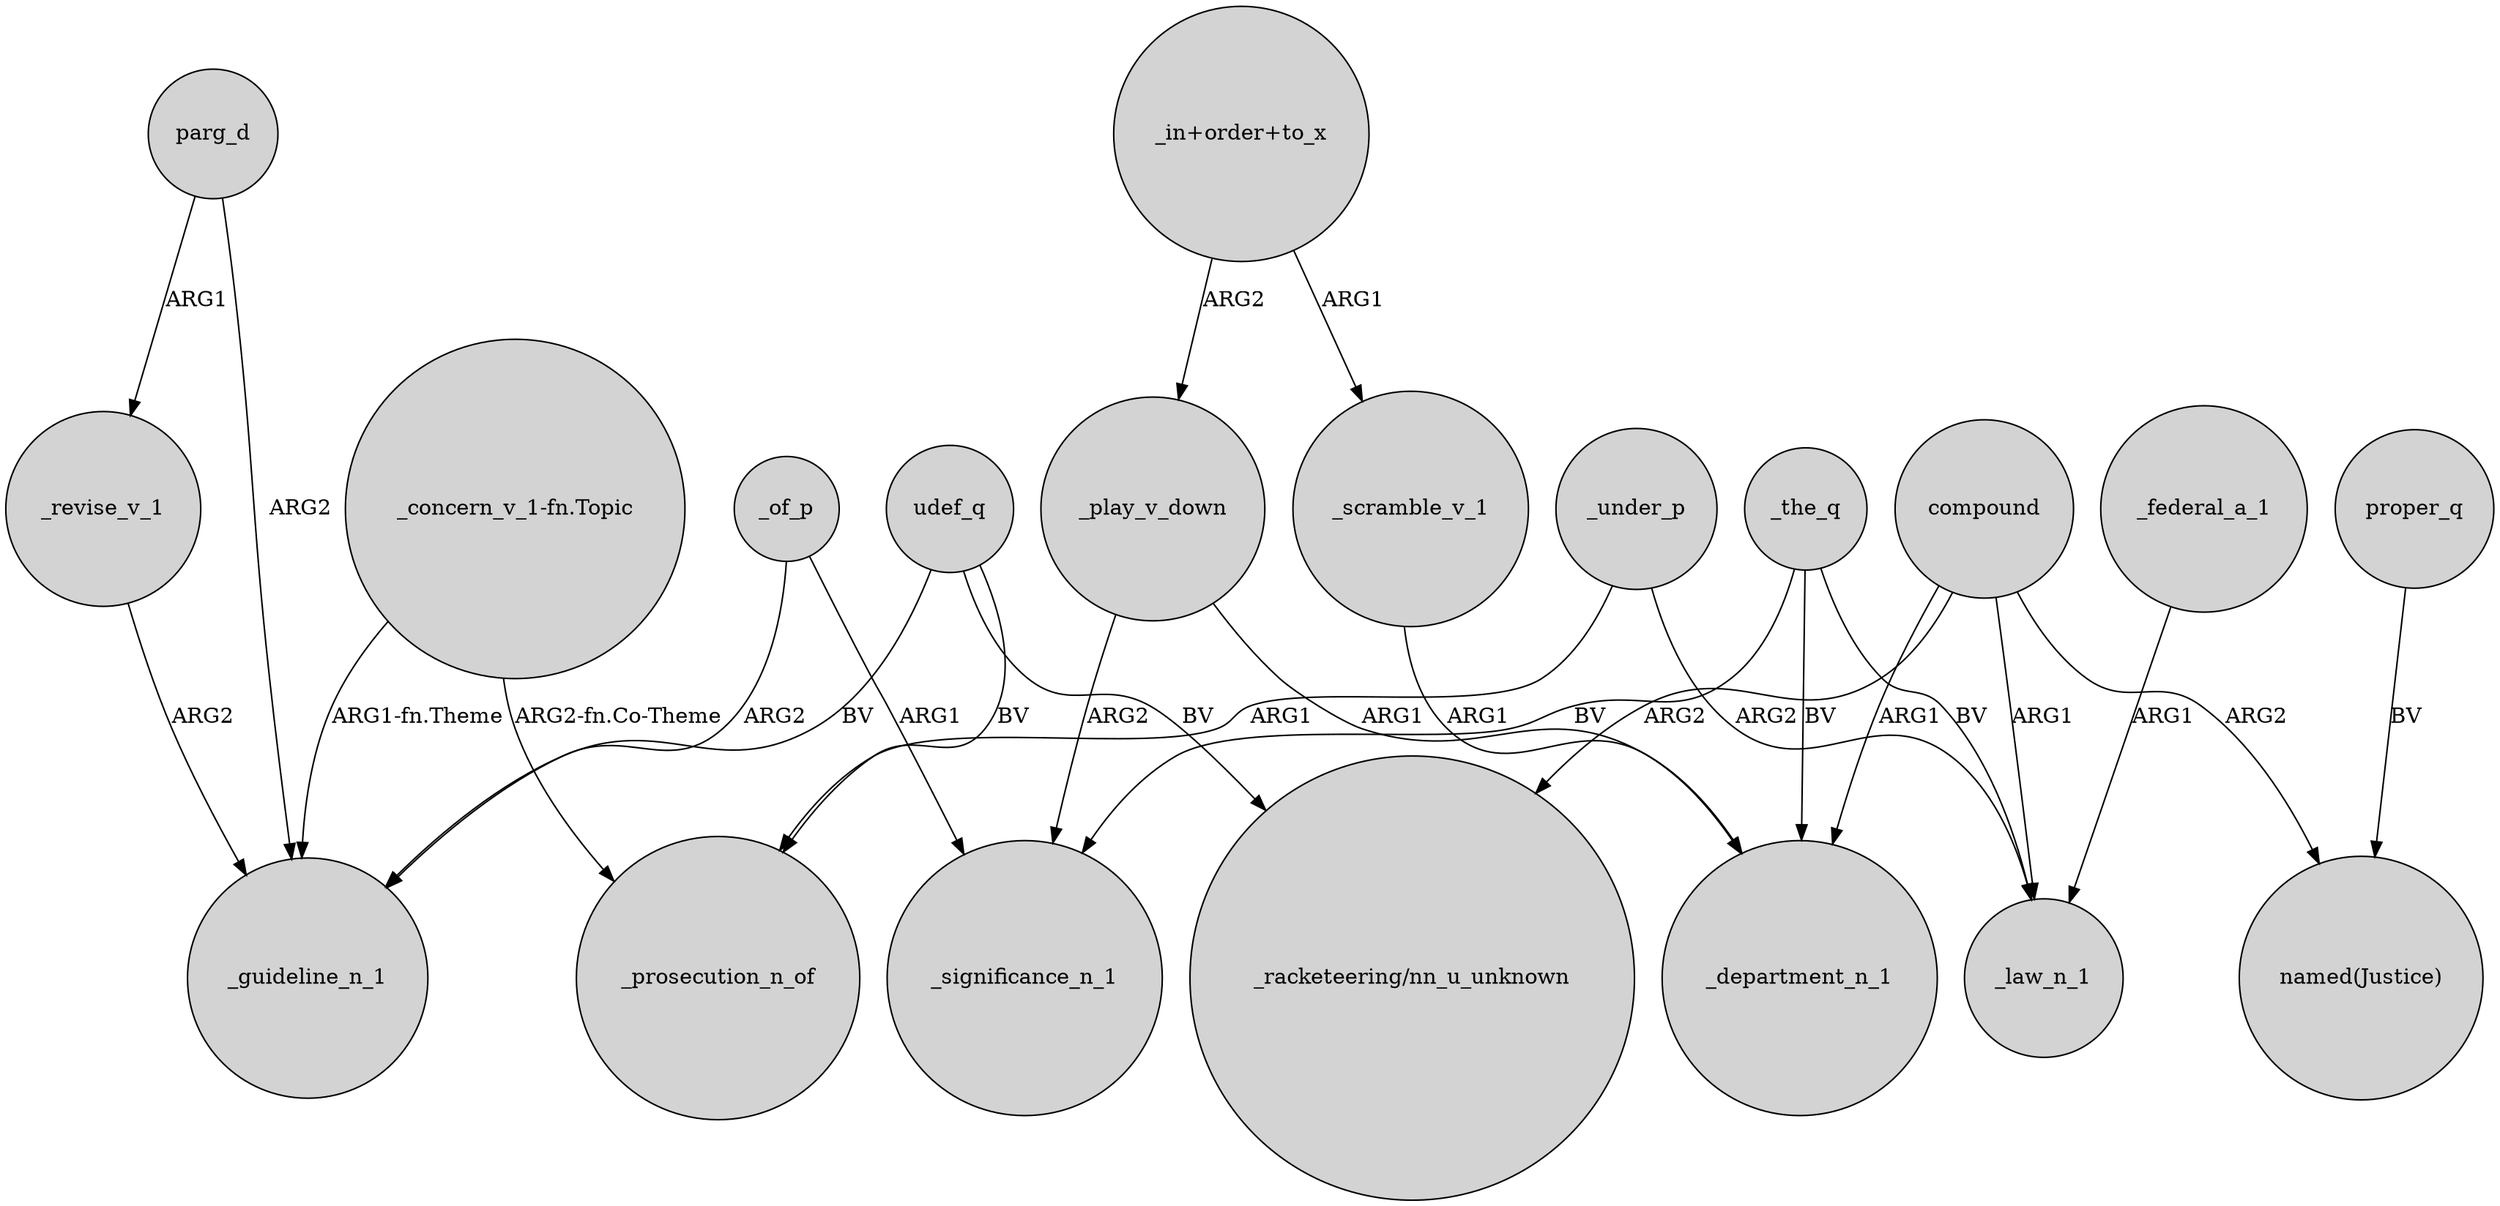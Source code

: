 digraph {
	node [shape=circle style=filled]
	"_concern_v_1-fn.Topic" -> _guideline_n_1 [label="ARG1-fn.Theme"]
	parg_d -> _guideline_n_1 [label=ARG2]
	_the_q -> _significance_n_1 [label=BV]
	parg_d -> _revise_v_1 [label=ARG1]
	_of_p -> _guideline_n_1 [label=ARG2]
	_play_v_down -> _significance_n_1 [label=ARG2]
	udef_q -> _guideline_n_1 [label=BV]
	compound -> _department_n_1 [label=ARG1]
	"_in+order+to_x" -> _scramble_v_1 [label=ARG1]
	"_concern_v_1-fn.Topic" -> _prosecution_n_of [label="ARG2-fn.Co-Theme"]
	_the_q -> _department_n_1 [label=BV]
	_play_v_down -> _department_n_1 [label=ARG1]
	_under_p -> _prosecution_n_of [label=ARG1]
	proper_q -> "named(Justice)" [label=BV]
	compound -> "named(Justice)" [label=ARG2]
	udef_q -> "_racketeering/nn_u_unknown" [label=BV]
	_the_q -> _law_n_1 [label=BV]
	"_in+order+to_x" -> _play_v_down [label=ARG2]
	_of_p -> _significance_n_1 [label=ARG1]
	compound -> "_racketeering/nn_u_unknown" [label=ARG2]
	udef_q -> _prosecution_n_of [label=BV]
	_federal_a_1 -> _law_n_1 [label=ARG1]
	compound -> _law_n_1 [label=ARG1]
	_revise_v_1 -> _guideline_n_1 [label=ARG2]
	_under_p -> _law_n_1 [label=ARG2]
	_scramble_v_1 -> _department_n_1 [label=ARG1]
}
